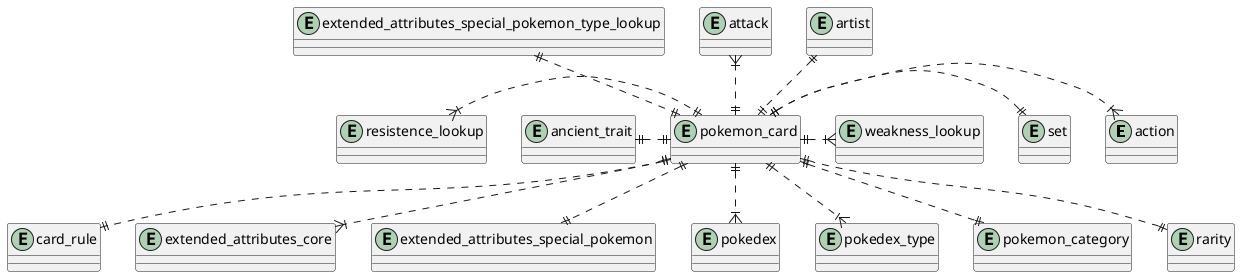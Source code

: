 @startuml pokemon-card-relationships

entity "action" as action {}
entity "ancient_trait" as ancient_trait {}
entity "artist" as artist {}
entity "attack" as attack {}
entity "card_rule" as card_rule {}
entity "extended_attributes_core" as extended_attributes_core {}
entity "extended_attributes_special_pokemon" as extended_attributes_special_pokemon {}
entity "extended_attributes_special_pokemon_type_lookup" as extended_attributes_special_pokemon_type_lookup {}
entity "pokedex" as pokedex {}
entity "pokedex_type" as pokedex_type {}
entity "pokemon_card" as pokemon_card {}
entity "pokemon_category" as pokemon_category {}
entity "rarity" as rarity {}
entity "resistence_lookup" as resistence_lookup {}
entity "set" as set {}
entity "weakness_lookup" as weakness_lookup {}

pokemon_card ||..right|{ action
pokemon_card ||..left|| ancient_trait
pokemon_card ||..up|| artist
pokemon_card ||..up|{ attack
pokemon_card ||..|| card_rule
pokemon_card ||..|{ extended_attributes_core
pokemon_card ||..|| extended_attributes_special_pokemon
pokemon_card ||..up|| extended_attributes_special_pokemon_type_lookup
pokemon_card ||..|{ pokedex
pokemon_card ||..down|{ pokedex_type
pokemon_card ||..down|| pokemon_category
pokemon_card ||..down|| rarity
pokemon_card ||..left|{ resistence_lookup
pokemon_card ||..right|| set
pokemon_card ||..right|{ weakness_lookup

@enduml